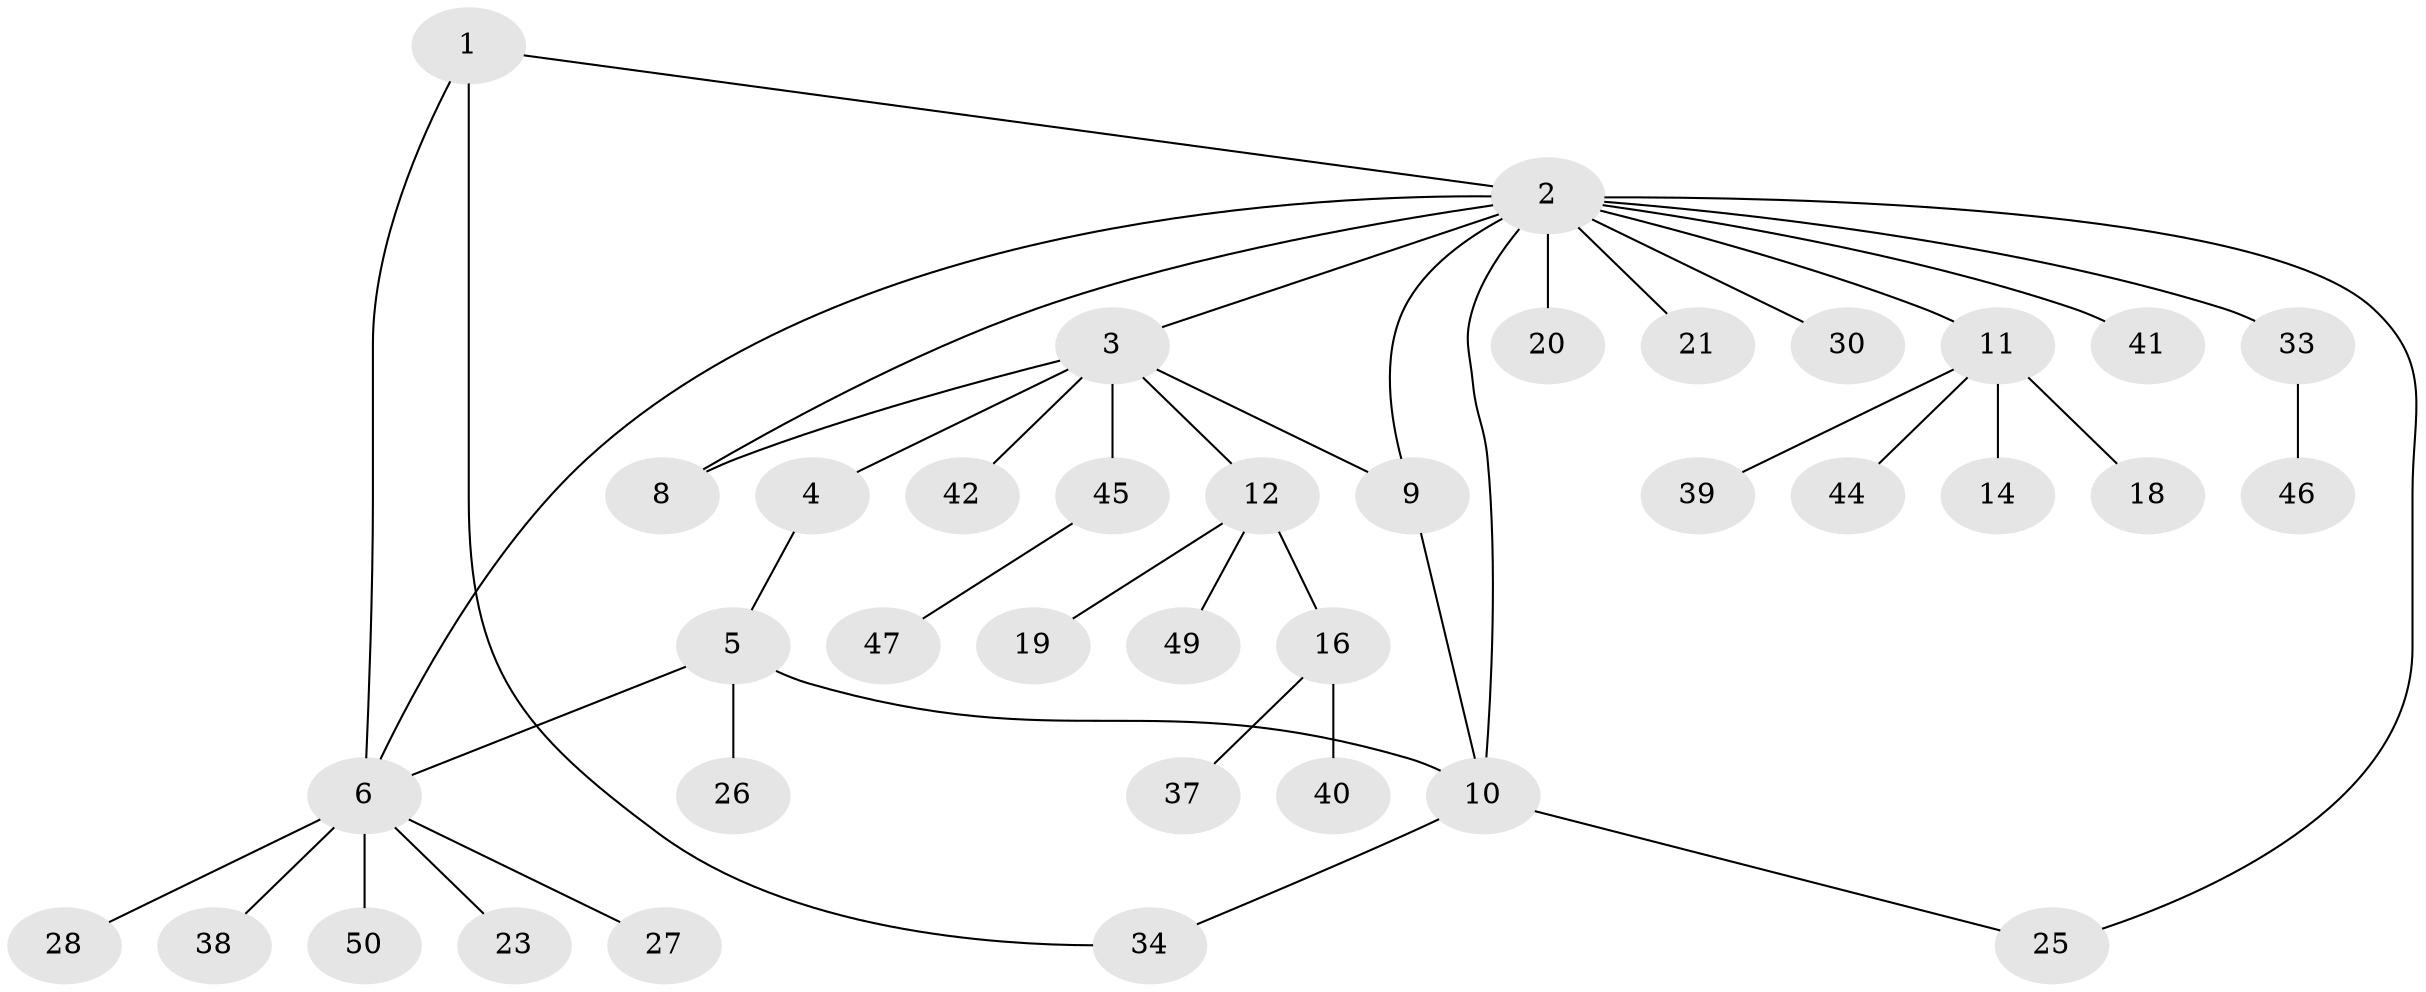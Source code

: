 // original degree distribution, {4: 0.08, 8: 0.06, 2: 0.16, 5: 0.04, 7: 0.02, 6: 0.02, 3: 0.04, 1: 0.58}
// Generated by graph-tools (version 1.1) at 2025/42/03/06/25 10:42:15]
// undirected, 37 vertices, 44 edges
graph export_dot {
graph [start="1"]
  node [color=gray90,style=filled];
  1 [super="+17"];
  2 [super="+7"];
  3 [super="+24"];
  4;
  5 [super="+32"];
  6 [super="+22"];
  8;
  9 [super="+15"];
  10 [super="+29"];
  11 [super="+13"];
  12 [super="+43"];
  14;
  16 [super="+31"];
  18;
  19;
  20;
  21;
  23;
  25;
  26;
  27;
  28 [super="+48"];
  30;
  33 [super="+36"];
  34 [super="+35"];
  37;
  38;
  39;
  40;
  41;
  42;
  44;
  45;
  46;
  47;
  49;
  50;
  1 -- 2;
  1 -- 6;
  1 -- 34;
  2 -- 3;
  2 -- 9;
  2 -- 11;
  2 -- 20;
  2 -- 30;
  2 -- 41;
  2 -- 33;
  2 -- 21;
  2 -- 6;
  2 -- 8;
  2 -- 25;
  2 -- 10;
  3 -- 4;
  3 -- 8;
  3 -- 9;
  3 -- 12;
  3 -- 42;
  3 -- 45;
  4 -- 5;
  5 -- 6;
  5 -- 10;
  5 -- 26;
  6 -- 23;
  6 -- 27;
  6 -- 28;
  6 -- 38;
  6 -- 50;
  9 -- 10;
  10 -- 25;
  10 -- 34;
  11 -- 18;
  11 -- 39;
  11 -- 44;
  11 -- 14;
  12 -- 16;
  12 -- 19;
  12 -- 49;
  16 -- 37;
  16 -- 40;
  33 -- 46;
  45 -- 47;
}
